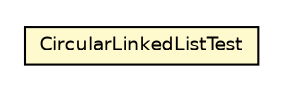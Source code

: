 #!/usr/local/bin/dot
#
# Class diagram 
# Generated by UMLGraph version R5_6-24-gf6e263 (http://www.umlgraph.org/)
#

digraph G {
	edge [fontname="Helvetica",fontsize=10,labelfontname="Helvetica",labelfontsize=10];
	node [fontname="Helvetica",fontsize=10,shape=plaintext];
	nodesep=0.25;
	ranksep=0.5;
	// com.rockhoppertech.collections.CircularLinkedListTest
	c449 [label=<<table title="com.rockhoppertech.collections.CircularLinkedListTest" border="0" cellborder="1" cellspacing="0" cellpadding="2" port="p" bgcolor="lemonChiffon" href="./CircularLinkedListTest.html">
		<tr><td><table border="0" cellspacing="0" cellpadding="1">
<tr><td align="center" balign="center"> CircularLinkedListTest </td></tr>
		</table></td></tr>
		</table>>, URL="./CircularLinkedListTest.html", fontname="Helvetica", fontcolor="black", fontsize=9.0];
}

